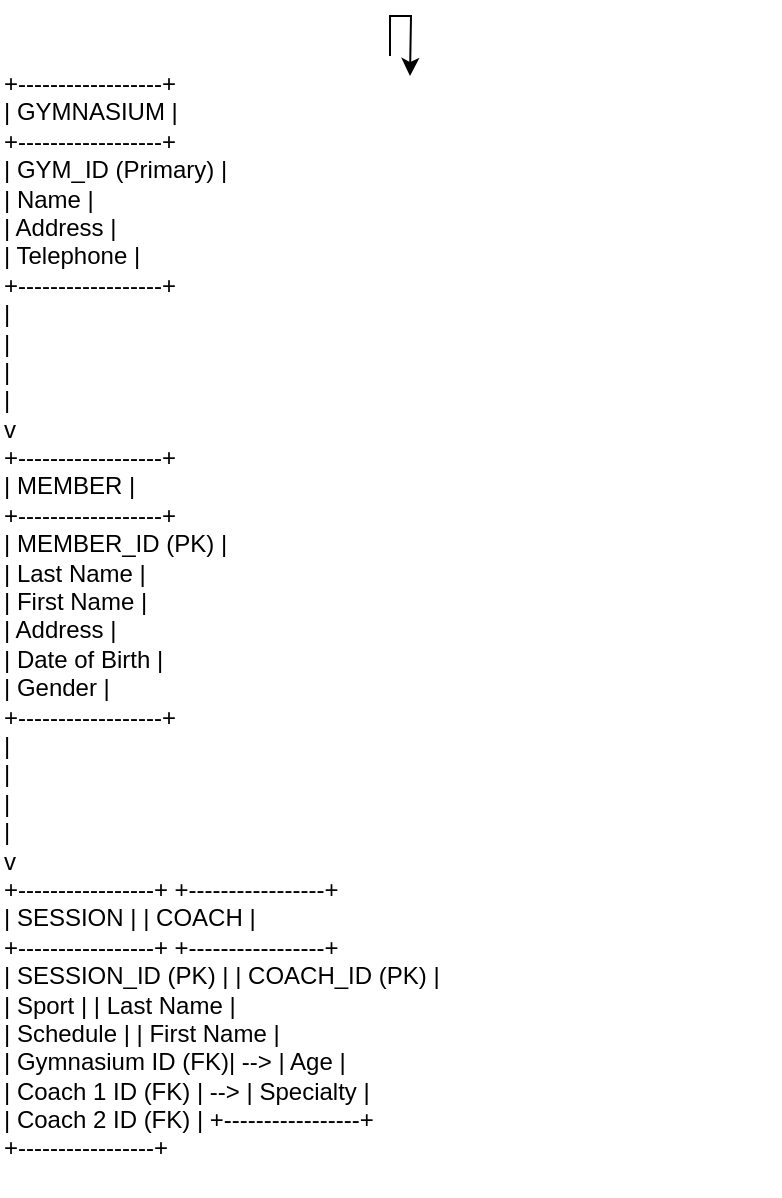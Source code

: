 <mxfile version="21.6.6" type="device">
  <diagram name="Page-1" id="zqVxsLdLSNcYjyLQeEx2">
    <mxGraphModel dx="880" dy="2814" grid="1" gridSize="10" guides="1" tooltips="1" connect="1" arrows="1" fold="1" page="1" pageScale="1" pageWidth="827" pageHeight="1169" math="0" shadow="0">
      <root>
        <mxCell id="0" />
        <mxCell id="1" parent="0" />
        <mxCell id="cBDrPNfZ-bh5gWsAwHh1-2" style="edgeStyle=orthogonalEdgeStyle;rounded=0;orthogonalLoop=1;jettySize=auto;html=1;" edge="1" parent="1" source="cBDrPNfZ-bh5gWsAwHh1-1">
          <mxGeometry relative="1" as="geometry">
            <mxPoint x="475" y="-1640" as="targetPoint" />
          </mxGeometry>
        </mxCell>
        <mxCell id="cBDrPNfZ-bh5gWsAwHh1-1" value="+------------------+&#xa;                              |   GYMNASIUM     |&#xa;                              +------------------+&#xa;                              | GYM_ID (Primary) |&#xa;                              | Name             |&#xa;                              | Address          |&#xa;                              | Telephone        |&#xa;                              +------------------+&#xa;                                       |&#xa;                                       |&#xa;                                       |&#xa;                                       |&#xa;                                       v&#xa;                              +------------------+&#xa;                              |     MEMBER       |&#xa;                              +------------------+&#xa;                              | MEMBER_ID (PK)   |&#xa;                              | Last Name        |&#xa;                              | First Name       |&#xa;                              | Address          |&#xa;                              | Date of Birth    |&#xa;                              | Gender           |&#xa;                              +------------------+&#xa;                                       |&#xa;                                       |&#xa;                                       |&#xa;                                       |&#xa;                                       v&#xa;                    +-----------------+    +-----------------+&#xa;                    |     SESSION     |    |     COACH       |&#xa;                    +-----------------+    +-----------------+&#xa;                    | SESSION_ID (PK) |    | COACH_ID (PK)   |&#xa;                    | Sport           |    | Last Name       |&#xa;                    | Schedule        |    | First Name      |&#xa;                    | Gymnasium ID (FK)|  --&gt; | Age          |&#xa;                    | Coach 1 ID (FK) |  --&gt; | Specialty     |&#xa;                    | Coach 2 ID (FK) |    +-----------------+&#xa;                    +-----------------+" style="text;whiteSpace=wrap;html=1;" vertex="1" parent="1">
          <mxGeometry x="270" y="-1650" width="390" height="570" as="geometry" />
        </mxCell>
      </root>
    </mxGraphModel>
  </diagram>
</mxfile>
